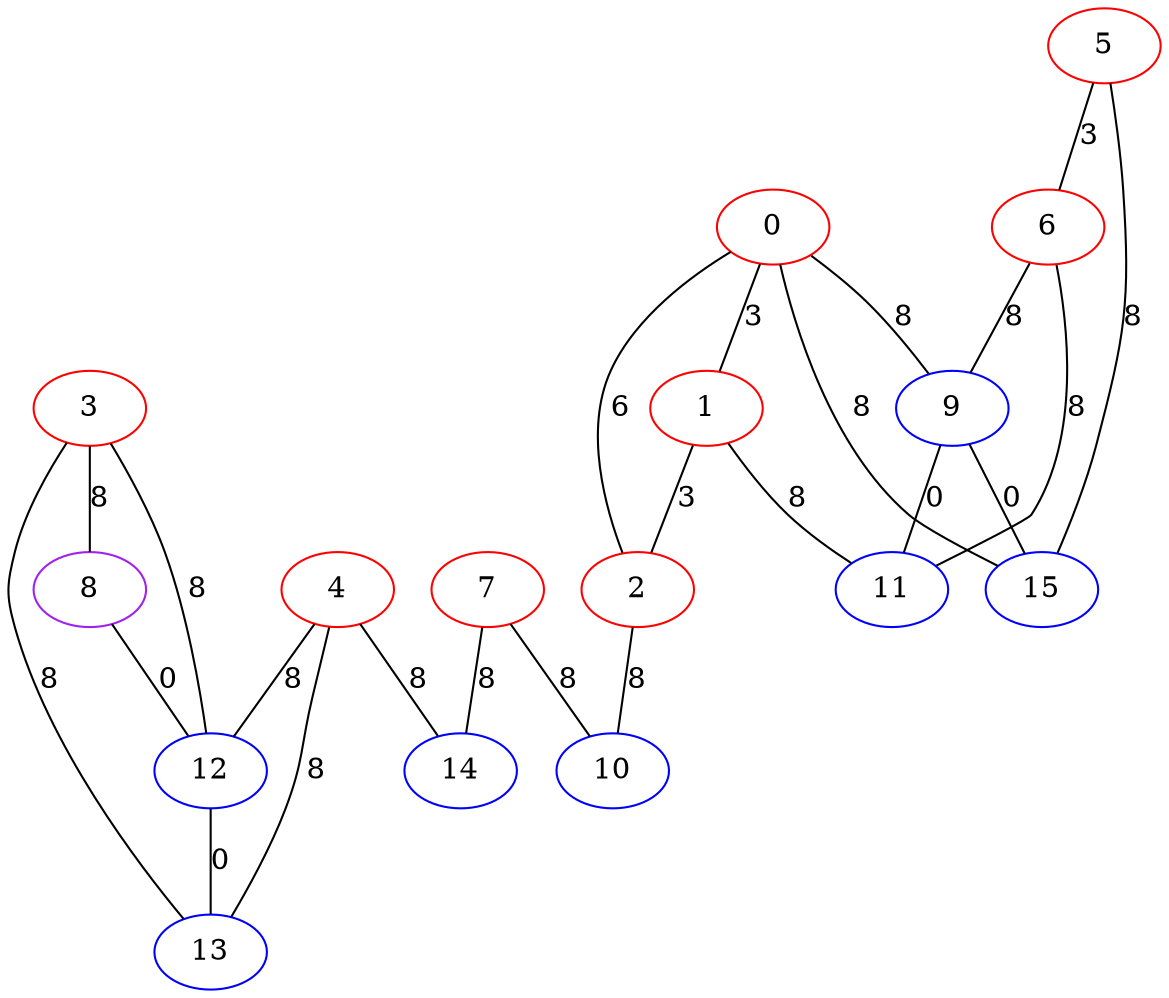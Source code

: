 graph "" {
0 [color=red, weight=1];
1 [color=red, weight=1];
2 [color=red, weight=1];
3 [color=red, weight=1];
4 [color=red, weight=1];
5 [color=red, weight=1];
6 [color=red, weight=1];
7 [color=red, weight=1];
8 [color=purple, weight=4];
9 [color=blue, weight=3];
10 [color=blue, weight=3];
11 [color=blue, weight=3];
12 [color=blue, weight=3];
13 [color=blue, weight=3];
14 [color=blue, weight=3];
15 [color=blue, weight=3];
0 -- 1  [key=0, label=3];
0 -- 2  [key=0, label=6];
0 -- 15  [key=0, label=8];
0 -- 9  [key=0, label=8];
1 -- 2  [key=0, label=3];
1 -- 11  [key=0, label=8];
2 -- 10  [key=0, label=8];
3 -- 8  [key=0, label=8];
3 -- 12  [key=0, label=8];
3 -- 13  [key=0, label=8];
4 -- 12  [key=0, label=8];
4 -- 13  [key=0, label=8];
4 -- 14  [key=0, label=8];
5 -- 6  [key=0, label=3];
5 -- 15  [key=0, label=8];
6 -- 9  [key=0, label=8];
6 -- 11  [key=0, label=8];
7 -- 10  [key=0, label=8];
7 -- 14  [key=0, label=8];
8 -- 12  [key=0, label=0];
9 -- 11  [key=0, label=0];
9 -- 15  [key=0, label=0];
12 -- 13  [key=0, label=0];
}
